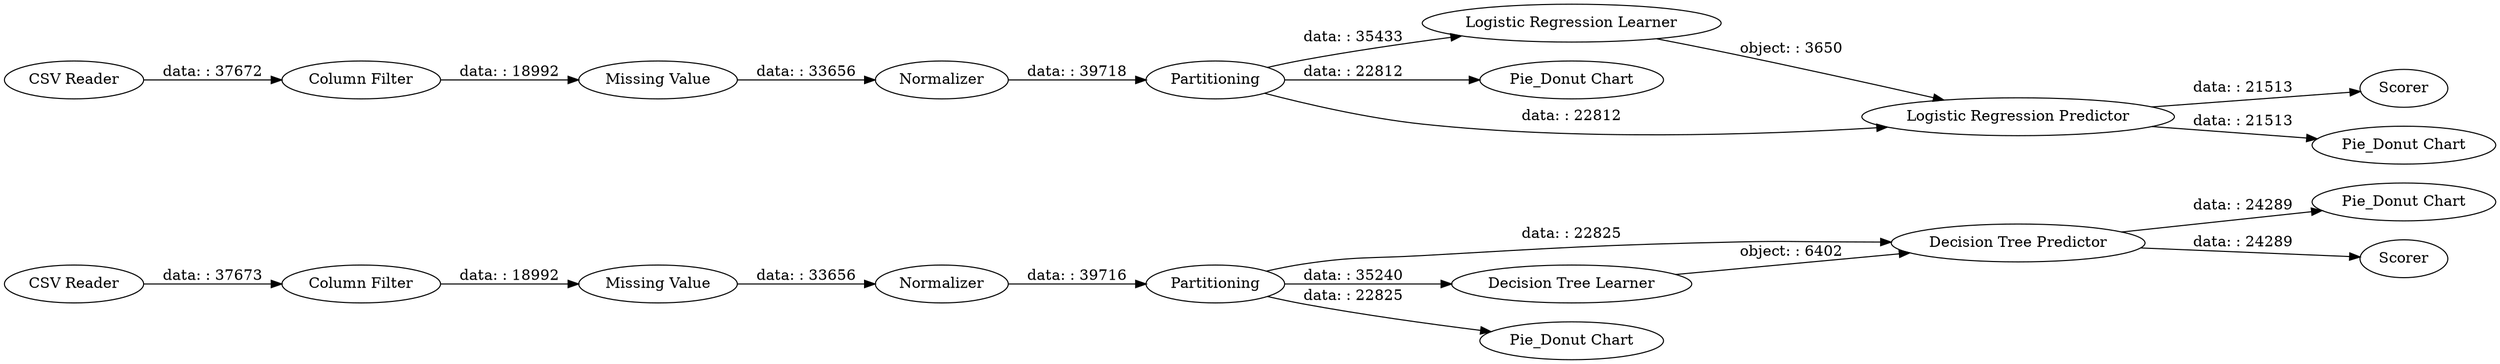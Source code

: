 digraph {
	"1455307874424845949_20" [label="Pie_Donut Chart"]
	"1455307874424845949_17" [label="Decision Tree Predictor"]
	"1455307874424845949_18" [label=Scorer]
	"1455307874424845949_11" [label="CSV Reader"]
	"1455307874424845949_5" [label="Logistic Regression Learner"]
	"1455307874424845949_9" [label="Pie_Donut Chart"]
	"1455307874424845949_22" [label="Missing Value"]
	"1455307874424845949_7" [label="Logistic Regression Predictor"]
	"1455307874424845949_3" [label=Normalizer]
	"1455307874424845949_8" [label=Scorer]
	"1455307874424845949_15" [label=Partitioning]
	"1455307874424845949_16" [label="Decision Tree Learner"]
	"1455307874424845949_2" [label="Column Filter"]
	"1455307874424845949_21" [label="Missing Value"]
	"1455307874424845949_4" [label=Partitioning]
	"1455307874424845949_10" [label="Pie_Donut Chart"]
	"1455307874424845949_13" [label="Column Filter"]
	"1455307874424845949_14" [label=Normalizer]
	"1455307874424845949_1" [label="CSV Reader"]
	"1455307874424845949_19" [label="Pie_Donut Chart"]
	"1455307874424845949_15" -> "1455307874424845949_16" [label="data: : 35240"]
	"1455307874424845949_13" -> "1455307874424845949_22" [label="data: : 18992"]
	"1455307874424845949_16" -> "1455307874424845949_17" [label="object: : 6402"]
	"1455307874424845949_1" -> "1455307874424845949_2" [label="data: : 37672"]
	"1455307874424845949_17" -> "1455307874424845949_18" [label="data: : 24289"]
	"1455307874424845949_4" -> "1455307874424845949_5" [label="data: : 35433"]
	"1455307874424845949_2" -> "1455307874424845949_21" [label="data: : 18992"]
	"1455307874424845949_4" -> "1455307874424845949_9" [label="data: : 22812"]
	"1455307874424845949_14" -> "1455307874424845949_15" [label="data: : 39716"]
	"1455307874424845949_3" -> "1455307874424845949_4" [label="data: : 39718"]
	"1455307874424845949_15" -> "1455307874424845949_19" [label="data: : 22825"]
	"1455307874424845949_4" -> "1455307874424845949_7" [label="data: : 22812"]
	"1455307874424845949_5" -> "1455307874424845949_7" [label="object: : 3650"]
	"1455307874424845949_11" -> "1455307874424845949_13" [label="data: : 37673"]
	"1455307874424845949_22" -> "1455307874424845949_14" [label="data: : 33656"]
	"1455307874424845949_7" -> "1455307874424845949_10" [label="data: : 21513"]
	"1455307874424845949_15" -> "1455307874424845949_17" [label="data: : 22825"]
	"1455307874424845949_17" -> "1455307874424845949_20" [label="data: : 24289"]
	"1455307874424845949_21" -> "1455307874424845949_3" [label="data: : 33656"]
	"1455307874424845949_7" -> "1455307874424845949_8" [label="data: : 21513"]
	rankdir=LR
}
